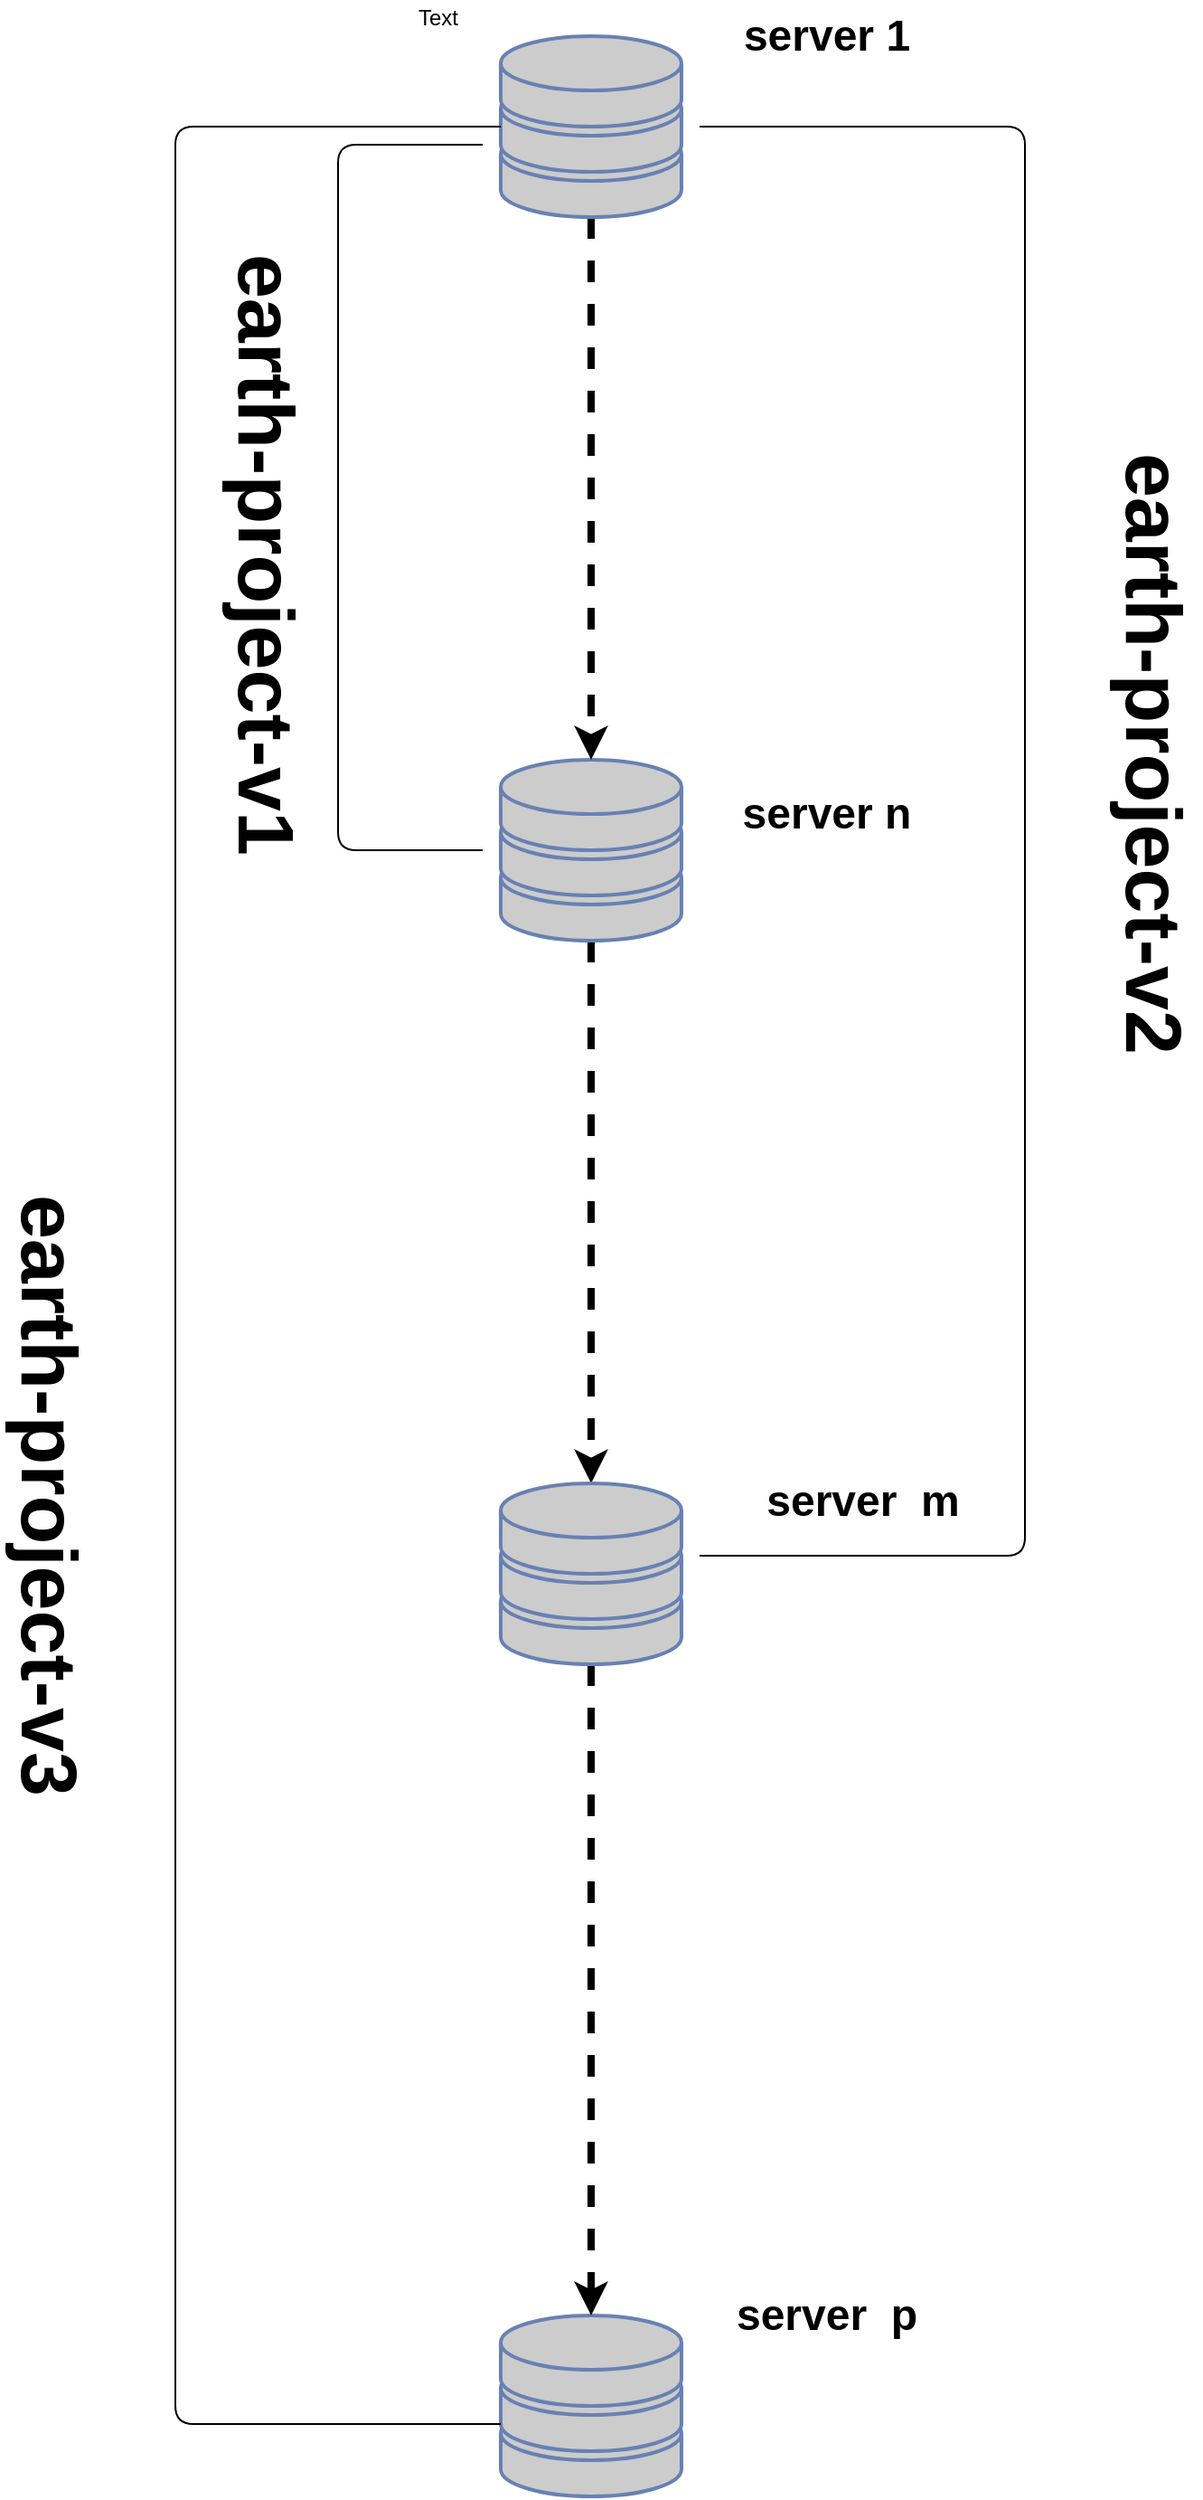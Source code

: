 <mxfile version="12.9.6" type="github"><diagram name="Page-1" id="bfe91b75-5d2c-26a0-9c1d-138518896778"><mxGraphModel dx="1507" dy="-213" grid="1" gridSize="10" guides="1" tooltips="1" connect="1" arrows="1" fold="1" page="1" pageScale="1" pageWidth="1100" pageHeight="850" background="#ffffff" math="0" shadow="0"><root><object label="" id="0"><mxCell/></object><mxCell id="1" parent="0"/><mxCell id="1C2HZhSYvye8-Z43FyT4-3" value="" style="fontColor=#0066CC;verticalAlign=top;verticalLabelPosition=bottom;labelPosition=center;align=center;html=1;fillColor=#CCCCCC;strokeColor=#6881B3;gradientColor=none;gradientDirection=north;strokeWidth=2;shape=mxgraph.networks.storage;rounded=0;shadow=0;comic=0;" vertex="1" parent="1"><mxGeometry x="1550" y="3060" width="100" height="100" as="geometry"/></mxCell><mxCell id="1C2HZhSYvye8-Z43FyT4-14" style="edgeStyle=orthogonalEdgeStyle;rounded=0;orthogonalLoop=1;jettySize=auto;html=1;entryX=0.5;entryY=0;entryDx=0;entryDy=0;entryPerimeter=0;dashed=1;strokeWidth=4;" edge="1" parent="1" source="1C2HZhSYvye8-Z43FyT4-4" target="1C2HZhSYvye8-Z43FyT4-9"><mxGeometry relative="1" as="geometry"/></mxCell><mxCell id="1C2HZhSYvye8-Z43FyT4-4" value="" style="fontColor=#0066CC;verticalAlign=top;verticalLabelPosition=bottom;labelPosition=center;align=center;html=1;fillColor=#CCCCCC;strokeColor=#6881B3;gradientColor=none;gradientDirection=north;strokeWidth=2;shape=mxgraph.networks.storage;rounded=0;shadow=0;comic=0;" vertex="1" parent="1"><mxGeometry x="1550" y="2200" width="100" height="100" as="geometry"/></mxCell><mxCell id="1C2HZhSYvye8-Z43FyT4-8" value="" style="edgeStyle=orthogonalEdgeStyle;rounded=0;orthogonalLoop=1;jettySize=auto;html=1;dashed=1;strokeWidth=4;" edge="1" parent="1" source="1C2HZhSYvye8-Z43FyT4-5" target="1C2HZhSYvye8-Z43FyT4-4"><mxGeometry relative="1" as="geometry"/></mxCell><mxCell id="1C2HZhSYvye8-Z43FyT4-5" value="" style="fontColor=#0066CC;verticalAlign=top;verticalLabelPosition=bottom;labelPosition=center;align=center;html=1;fillColor=#CCCCCC;strokeColor=#6881B3;gradientColor=none;gradientDirection=north;strokeWidth=2;shape=mxgraph.networks.storage;rounded=0;shadow=0;comic=0;noLabel=1;" vertex="1" parent="1"><mxGeometry x="1550" y="1800" width="100" height="100" as="geometry"/></mxCell><mxCell id="1C2HZhSYvye8-Z43FyT4-15" style="edgeStyle=orthogonalEdgeStyle;rounded=0;orthogonalLoop=1;jettySize=auto;html=1;entryX=0.5;entryY=0;entryDx=0;entryDy=0;entryPerimeter=0;dashed=1;strokeWidth=4;" edge="1" parent="1" source="1C2HZhSYvye8-Z43FyT4-9" target="1C2HZhSYvye8-Z43FyT4-3"><mxGeometry relative="1" as="geometry"/></mxCell><mxCell id="1C2HZhSYvye8-Z43FyT4-9" value="" style="fontColor=#0066CC;verticalAlign=top;verticalLabelPosition=bottom;labelPosition=center;align=center;html=1;fillColor=#CCCCCC;strokeColor=#6881B3;gradientColor=none;gradientDirection=north;strokeWidth=2;shape=mxgraph.networks.storage;rounded=0;shadow=0;comic=0;" vertex="1" parent="1"><mxGeometry x="1550" y="2600" width="100" height="100" as="geometry"/></mxCell><mxCell id="1C2HZhSYvye8-Z43FyT4-16" value="server 1" style="text;strokeColor=none;fillColor=none;html=1;fontSize=24;fontStyle=1;verticalAlign=middle;align=center;" vertex="1" parent="1"><mxGeometry x="1680" y="1780" width="100" height="40" as="geometry"/></mxCell><mxCell id="1C2HZhSYvye8-Z43FyT4-17" value="server n" style="text;strokeColor=none;fillColor=none;html=1;fontSize=24;fontStyle=1;verticalAlign=middle;align=center;" vertex="1" parent="1"><mxGeometry x="1680" y="2210" width="100" height="40" as="geometry"/></mxCell><mxCell id="1C2HZhSYvye8-Z43FyT4-18" value="server&amp;nbsp; m" style="text;strokeColor=none;fillColor=none;html=1;fontSize=24;fontStyle=1;verticalAlign=middle;align=center;" vertex="1" parent="1"><mxGeometry x="1700" y="2590" width="100" height="40" as="geometry"/></mxCell><mxCell id="1C2HZhSYvye8-Z43FyT4-19" value="server&amp;nbsp; p" style="text;strokeColor=none;fillColor=none;html=1;fontSize=24;fontStyle=1;verticalAlign=middle;align=center;" vertex="1" parent="1"><mxGeometry x="1680" y="3040" width="100" height="40" as="geometry"/></mxCell><mxCell id="1C2HZhSYvye8-Z43FyT4-20" value="" style="shape=curlyBracket;whiteSpace=wrap;html=1;rounded=1;size=0;" vertex="1" parent="1"><mxGeometry x="1460" y="1860" width="80" height="390" as="geometry"/></mxCell><mxCell id="1C2HZhSYvye8-Z43FyT4-24" value="" style="shape=curlyBracket;whiteSpace=wrap;html=1;rounded=1;size=0;direction=west;" vertex="1" parent="1"><mxGeometry x="1660" y="1850" width="180" height="790" as="geometry"/></mxCell><mxCell id="1C2HZhSYvye8-Z43FyT4-26" value="Text" style="text;html=1;align=center;verticalAlign=middle;resizable=0;points=[];autosize=1;" vertex="1" parent="1"><mxGeometry x="1495" y="1780" width="40" height="20" as="geometry"/></mxCell><mxCell id="1C2HZhSYvye8-Z43FyT4-29" value="" style="shape=curlyBracket;whiteSpace=wrap;html=1;rounded=1;size=0;" vertex="1" parent="1"><mxGeometry x="1370" y="1850" width="180" height="1270" as="geometry"/></mxCell><mxCell id="1C2HZhSYvye8-Z43FyT4-31" value="earth-project-v2" style="text;strokeColor=none;fillColor=none;html=1;fontSize=44;fontStyle=1;verticalAlign=middle;align=left;fontFamily=Helvetica;rotation=90;strokeWidth=1;perimeterSpacing=3;shadow=0;horizontal=1;textDirection=rtl;labelPosition=right;verticalLabelPosition=middle;" vertex="1" parent="1"><mxGeometry x="1861" y="2290" width="100" height="40" as="geometry"/></mxCell><mxCell id="1C2HZhSYvye8-Z43FyT4-34" value="earth-project-v3" style="text;strokeColor=none;fillColor=none;html=1;fontSize=44;fontStyle=1;verticalAlign=middle;align=left;fontFamily=Helvetica;rotation=90;strokeWidth=1;perimeterSpacing=3;shadow=0;horizontal=1;textDirection=rtl;labelPosition=right;verticalLabelPosition=middle;" vertex="1" parent="1"><mxGeometry x="1250" y="2700" width="100" height="40" as="geometry"/></mxCell><mxCell id="1C2HZhSYvye8-Z43FyT4-32" value="earth-project-v1" style="text;strokeColor=none;fillColor=none;html=1;fontSize=44;fontStyle=1;verticalAlign=middle;align=left;fontFamily=Helvetica;rotation=90;strokeWidth=1;perimeterSpacing=3;shadow=0;horizontal=1;textDirection=rtl;labelPosition=right;verticalLabelPosition=middle;" vertex="1" parent="1"><mxGeometry x="1370" y="2180" width="100" height="40" as="geometry"/></mxCell></root></mxGraphModel></diagram></mxfile>